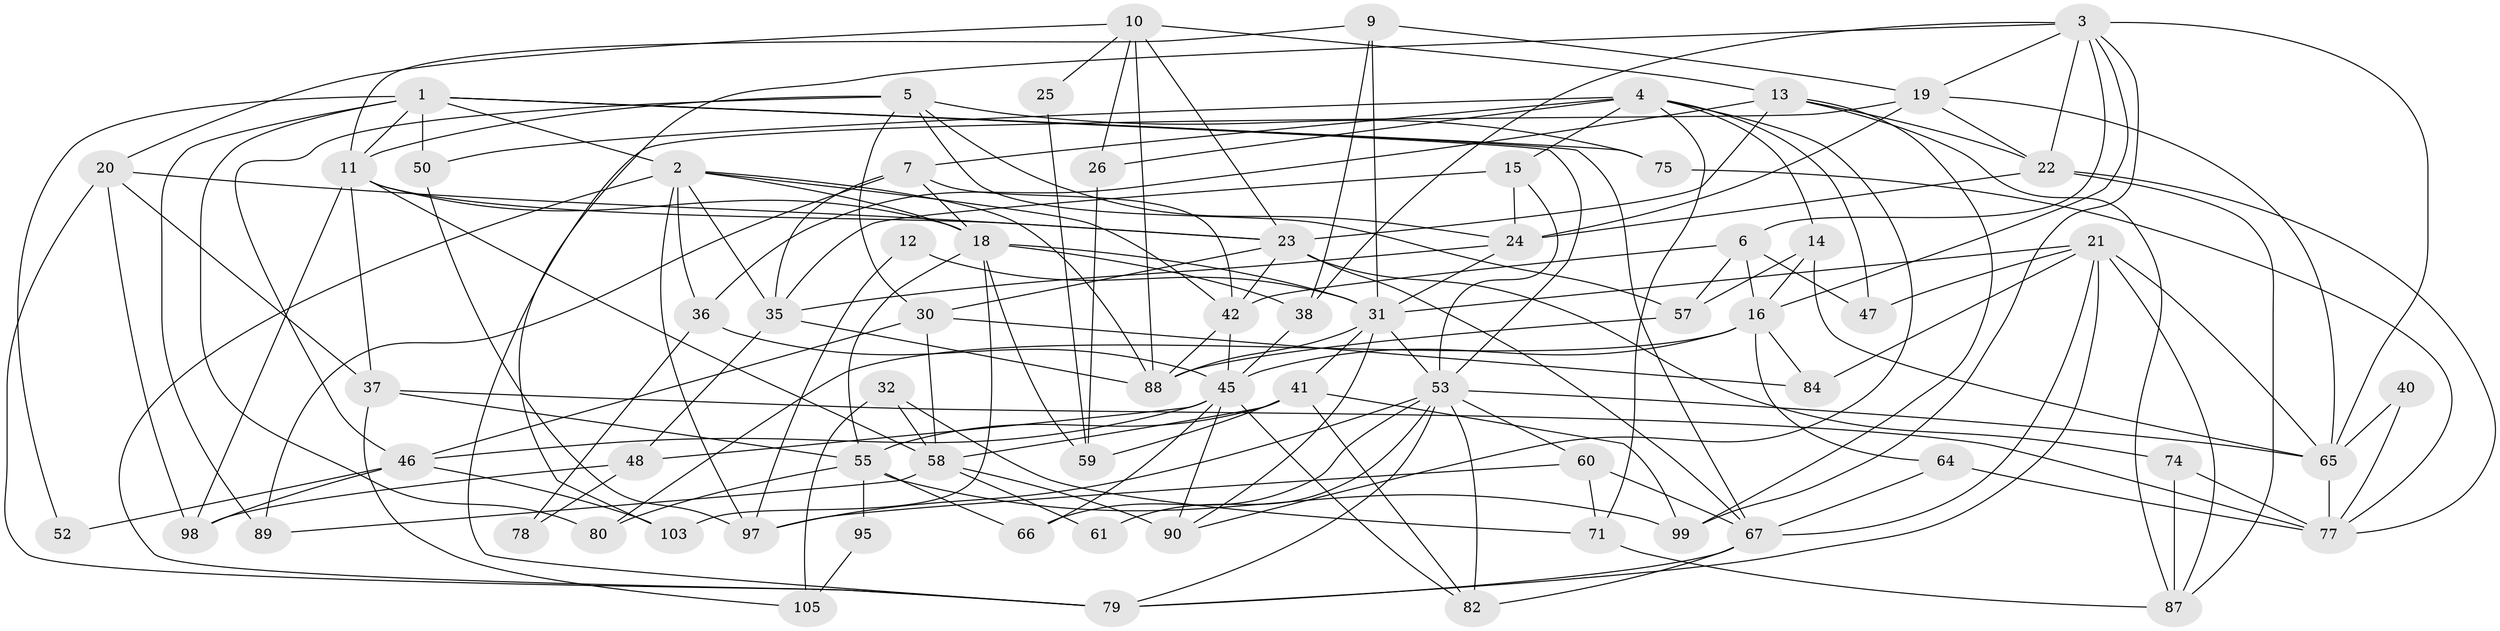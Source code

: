 // original degree distribution, {6: 0.07339449541284404, 5: 0.1926605504587156, 4: 0.3486238532110092, 3: 0.24770642201834864, 2: 0.10091743119266056, 7: 0.03669724770642202}
// Generated by graph-tools (version 1.1) at 2025/41/03/06/25 10:41:53]
// undirected, 70 vertices, 175 edges
graph export_dot {
graph [start="1"]
  node [color=gray90,style=filled];
  1 [super="+34"];
  2 [super="+62"];
  3 [super="+8"];
  4 [super="+33"];
  5 [super="+39"];
  6 [super="+17"];
  7 [super="+43"];
  9 [super="+100"];
  10 [super="+51"];
  11 [super="+76"];
  12;
  13 [super="+44"];
  14 [super="+28"];
  15 [super="+68"];
  16 [super="+56"];
  18 [super="+109"];
  19 [super="+101"];
  20 [super="+94"];
  21 [super="+102"];
  22 [super="+27"];
  23 [super="+29"];
  24 [super="+49"];
  25;
  26;
  30 [super="+63"];
  31 [super="+70"];
  32;
  35 [super="+107"];
  36;
  37 [super="+96"];
  38;
  40;
  41 [super="+54"];
  42 [super="+86"];
  45 [super="+104"];
  46 [super="+81"];
  47;
  48 [super="+83"];
  50;
  52;
  53 [super="+108"];
  55 [super="+69"];
  57 [super="+72"];
  58 [super="+106"];
  59;
  60;
  61;
  64;
  65 [super="+91"];
  66;
  67 [super="+73"];
  71;
  74;
  75;
  77 [super="+92"];
  78;
  79 [super="+85"];
  80;
  82;
  84;
  87;
  88;
  89;
  90 [super="+93"];
  95;
  97;
  98;
  99;
  103;
  105;
  1 -- 53;
  1 -- 11;
  1 -- 2;
  1 -- 50;
  1 -- 75;
  1 -- 80;
  1 -- 89;
  1 -- 52;
  1 -- 67;
  2 -- 79;
  2 -- 42;
  2 -- 88;
  2 -- 97;
  2 -- 35;
  2 -- 36;
  2 -- 18;
  3 -- 19;
  3 -- 103;
  3 -- 99;
  3 -- 38;
  3 -- 16;
  3 -- 65;
  3 -- 6;
  3 -- 22;
  4 -- 7;
  4 -- 26;
  4 -- 47;
  4 -- 50;
  4 -- 71;
  4 -- 90;
  4 -- 14;
  4 -- 15;
  5 -- 75;
  5 -- 57;
  5 -- 30;
  5 -- 24;
  5 -- 11;
  5 -- 46;
  6 -- 16;
  6 -- 57;
  6 -- 42;
  6 -- 47;
  7 -- 18;
  7 -- 42;
  7 -- 89;
  7 -- 35;
  9 -- 38;
  9 -- 19;
  9 -- 31;
  9 -- 11;
  10 -- 88;
  10 -- 26;
  10 -- 23;
  10 -- 25;
  10 -- 13;
  10 -- 20;
  11 -- 18;
  11 -- 98;
  11 -- 37 [weight=2];
  11 -- 23;
  11 -- 58;
  12 -- 97;
  12 -- 31;
  13 -- 99;
  13 -- 22;
  13 -- 23;
  13 -- 36;
  13 -- 87;
  14 -- 16;
  14 -- 57;
  14 -- 65;
  15 -- 24;
  15 -- 35;
  15 -- 53;
  16 -- 45;
  16 -- 80;
  16 -- 64;
  16 -- 84;
  18 -- 55;
  18 -- 38;
  18 -- 59;
  18 -- 103;
  18 -- 31;
  19 -- 24;
  19 -- 65;
  19 -- 22;
  19 -- 79;
  20 -- 98;
  20 -- 79;
  20 -- 37;
  20 -- 23;
  21 -- 87;
  21 -- 84;
  21 -- 67;
  21 -- 31;
  21 -- 47;
  21 -- 65;
  21 -- 79;
  22 -- 87;
  22 -- 24;
  22 -- 77;
  23 -- 42;
  23 -- 30;
  23 -- 67;
  23 -- 74;
  24 -- 31;
  24 -- 35;
  25 -- 59;
  26 -- 59;
  30 -- 84;
  30 -- 58;
  30 -- 46;
  31 -- 88;
  31 -- 53;
  31 -- 41;
  31 -- 90;
  32 -- 58;
  32 -- 71;
  32 -- 105;
  35 -- 88;
  35 -- 48;
  36 -- 78;
  36 -- 45;
  37 -- 105;
  37 -- 77;
  37 -- 55;
  38 -- 45;
  40 -- 65;
  40 -- 77;
  41 -- 99;
  41 -- 59;
  41 -- 55;
  41 -- 82;
  41 -- 58;
  42 -- 45 [weight=2];
  42 -- 88;
  45 -- 82;
  45 -- 90;
  45 -- 66;
  45 -- 46;
  45 -- 48;
  46 -- 52;
  46 -- 98;
  46 -- 103;
  48 -- 98;
  48 -- 78;
  50 -- 97;
  53 -- 66;
  53 -- 79;
  53 -- 97;
  53 -- 65;
  53 -- 82;
  53 -- 60;
  53 -- 61;
  55 -- 80;
  55 -- 66;
  55 -- 99;
  55 -- 95;
  57 -- 88;
  58 -- 61;
  58 -- 89;
  58 -- 90;
  60 -- 71;
  60 -- 67;
  60 -- 97;
  64 -- 67;
  64 -- 77;
  65 -- 77;
  67 -- 82;
  67 -- 79;
  71 -- 87;
  74 -- 77;
  74 -- 87;
  75 -- 77;
  95 -- 105;
}
